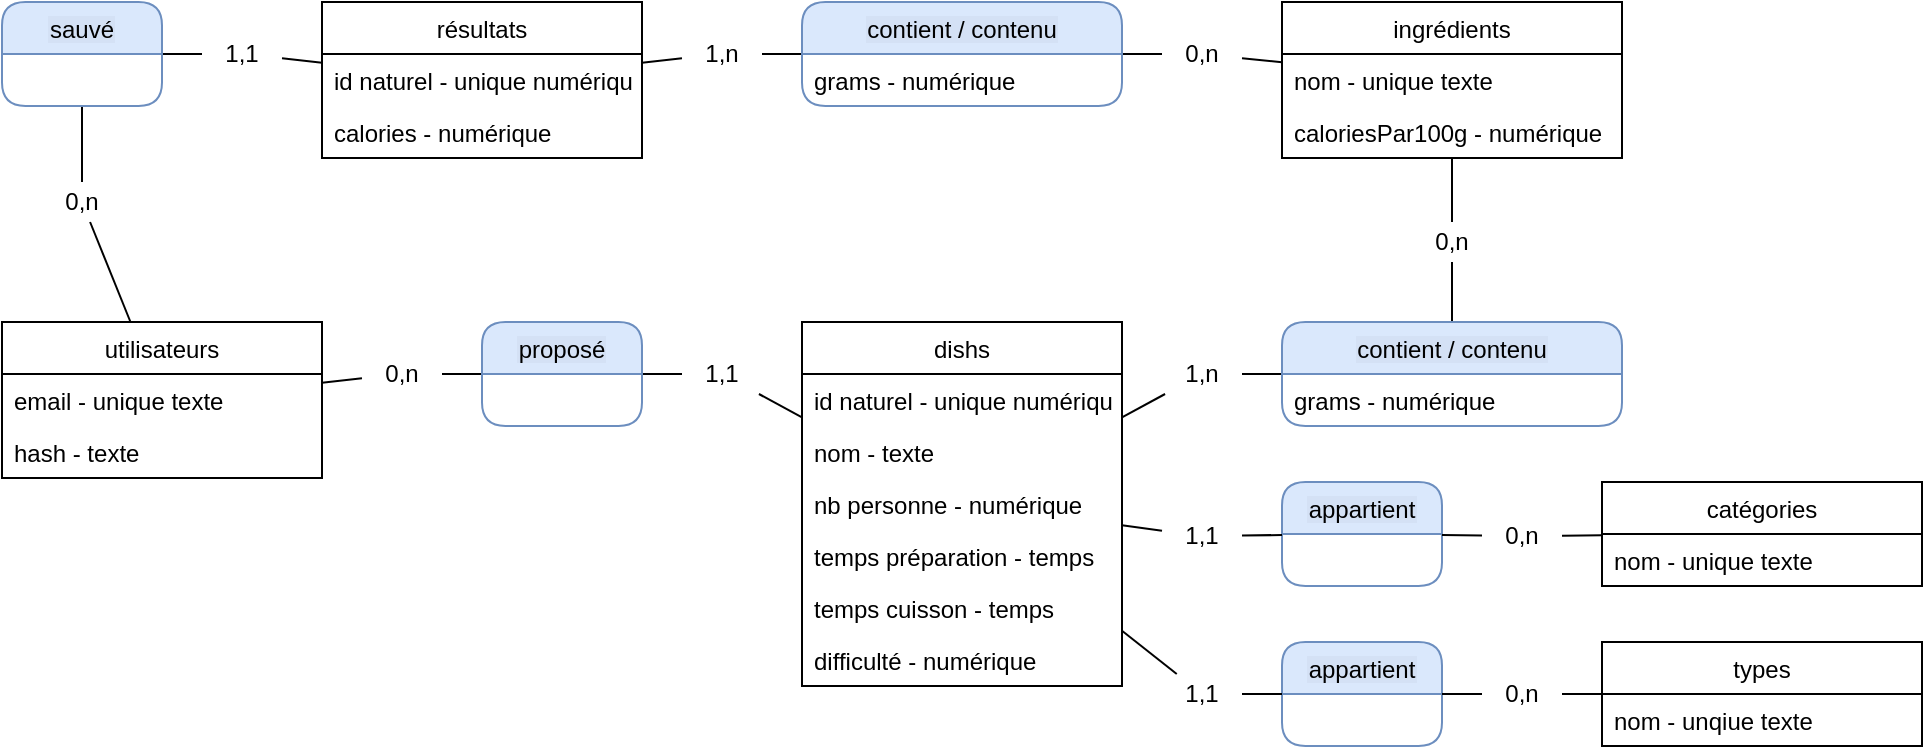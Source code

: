 <mxfile version="12.9.9" type="device"><diagram id="Kcya5turFHt8g5aVRGxF" name="Page-1"><mxGraphModel dx="1422" dy="822" grid="1" gridSize="10" guides="1" tooltips="1" connect="1" arrows="1" fold="1" page="1" pageScale="1" pageWidth="1169" pageHeight="827" math="0" shadow="0"><root><mxCell id="0"/><mxCell id="1" parent="0"/><mxCell id="DD8vVsJfa_d6FulXcpko-52" value="" style="endArrow=none;html=1;" parent="1" source="DD8vVsJfa_d6FulXcpko-54" target="DD8vVsJfa_d6FulXcpko-80" edge="1"><mxGeometry width="50" height="50" relative="1" as="geometry"><mxPoint x="550" y="300" as="sourcePoint"/><mxPoint x="425" y="220" as="targetPoint"/></mxGeometry></mxCell><mxCell id="DD8vVsJfa_d6FulXcpko-54" value="0,n" style="text;html=1;strokeColor=none;fillColor=none;align=center;verticalAlign=middle;whiteSpace=wrap;rounded=0;" parent="1" vertex="1"><mxGeometry x="300" y="176" width="40" height="20" as="geometry"/></mxCell><mxCell id="DD8vVsJfa_d6FulXcpko-55" value="" style="endArrow=none;html=1;" parent="1" source="DD8vVsJfa_d6FulXcpko-73" target="DD8vVsJfa_d6FulXcpko-54" edge="1"><mxGeometry width="50" height="50" relative="1" as="geometry"><mxPoint x="338.158" y="290" as="sourcePoint"/><mxPoint x="505" y="278.265" as="targetPoint"/></mxGeometry></mxCell><mxCell id="DD8vVsJfa_d6FulXcpko-65" value="" style="endArrow=none;html=1;" parent="1" source="DD8vVsJfa_d6FulXcpko-66" target="DD8vVsJfa_d6FulXcpko-25" edge="1"><mxGeometry width="50" height="50" relative="1" as="geometry"><mxPoint x="370" y="300" as="sourcePoint"/><mxPoint x="420" y="250" as="targetPoint"/></mxGeometry></mxCell><mxCell id="DD8vVsJfa_d6FulXcpko-66" value="1,1" style="text;html=1;strokeColor=none;fillColor=none;align=center;verticalAlign=middle;whiteSpace=wrap;rounded=0;shadow=0;glass=0;comic=0;" parent="1" vertex="1"><mxGeometry x="460" y="176" width="40" height="20" as="geometry"/></mxCell><mxCell id="DD8vVsJfa_d6FulXcpko-67" value="" style="endArrow=none;html=1;" parent="1" source="DD8vVsJfa_d6FulXcpko-80" target="DD8vVsJfa_d6FulXcpko-66" edge="1"><mxGeometry width="50" height="50" relative="1" as="geometry"><mxPoint x="442.143" y="220" as="sourcePoint"/><mxPoint x="505" y="258.135" as="targetPoint"/></mxGeometry></mxCell><mxCell id="DD8vVsJfa_d6FulXcpko-73" value="utilisateurs" style="swimlane;fontStyle=0;childLayout=stackLayout;horizontal=1;startSize=26;fillColor=none;horizontalStack=0;resizeParent=1;resizeParentMax=0;resizeLast=0;collapsible=1;marginBottom=0;" parent="1" vertex="1"><mxGeometry x="120" y="160" width="160" height="78" as="geometry"/></mxCell><mxCell id="DD8vVsJfa_d6FulXcpko-74" value="email - unique texte" style="text;strokeColor=none;fillColor=none;align=left;verticalAlign=top;spacingLeft=4;spacingRight=4;overflow=hidden;rotatable=0;points=[[0,0.5],[1,0.5]];portConstraint=eastwest;" parent="DD8vVsJfa_d6FulXcpko-73" vertex="1"><mxGeometry y="26" width="160" height="26" as="geometry"/></mxCell><mxCell id="DD8vVsJfa_d6FulXcpko-75" value="hash - texte" style="text;strokeColor=none;fillColor=none;align=left;verticalAlign=top;spacingLeft=4;spacingRight=4;overflow=hidden;rotatable=0;points=[[0,0.5],[1,0.5]];portConstraint=eastwest;" parent="DD8vVsJfa_d6FulXcpko-73" vertex="1"><mxGeometry y="52" width="160" height="26" as="geometry"/></mxCell><mxCell id="DD8vVsJfa_d6FulXcpko-25" value="dishs" style="swimlane;fontStyle=0;childLayout=stackLayout;horizontal=1;startSize=26;fillColor=none;horizontalStack=0;resizeParent=1;resizeParentMax=0;resizeLast=0;collapsible=1;marginBottom=0;" parent="1" vertex="1"><mxGeometry x="520" y="160" width="160" height="182" as="geometry"/></mxCell><mxCell id="4mqWZ11qTlK5ELkRvIkW-2" value="id naturel - unique numérique" style="text;strokeColor=none;fillColor=none;align=left;verticalAlign=top;spacingLeft=4;spacingRight=4;overflow=hidden;rotatable=0;points=[[0,0.5],[1,0.5]];portConstraint=eastwest;" vertex="1" parent="DD8vVsJfa_d6FulXcpko-25"><mxGeometry y="26" width="160" height="26" as="geometry"/></mxCell><mxCell id="DD8vVsJfa_d6FulXcpko-27" value="nom - texte" style="text;strokeColor=none;fillColor=none;align=left;verticalAlign=top;spacingLeft=4;spacingRight=4;overflow=hidden;rotatable=0;points=[[0,0.5],[1,0.5]];portConstraint=eastwest;" parent="DD8vVsJfa_d6FulXcpko-25" vertex="1"><mxGeometry y="52" width="160" height="26" as="geometry"/></mxCell><mxCell id="DD8vVsJfa_d6FulXcpko-28" value="nb personne - numérique" style="text;strokeColor=none;fillColor=none;align=left;verticalAlign=top;spacingLeft=4;spacingRight=4;overflow=hidden;rotatable=0;points=[[0,0.5],[1,0.5]];portConstraint=eastwest;" parent="DD8vVsJfa_d6FulXcpko-25" vertex="1"><mxGeometry y="78" width="160" height="26" as="geometry"/></mxCell><mxCell id="DD8vVsJfa_d6FulXcpko-29" value="temps préparation - temps" style="text;strokeColor=none;fillColor=none;align=left;verticalAlign=top;spacingLeft=4;spacingRight=4;overflow=hidden;rotatable=0;points=[[0,0.5],[1,0.5]];portConstraint=eastwest;" parent="DD8vVsJfa_d6FulXcpko-25" vertex="1"><mxGeometry y="104" width="160" height="26" as="geometry"/></mxCell><mxCell id="DD8vVsJfa_d6FulXcpko-30" value="temps cuisson - temps" style="text;strokeColor=none;fillColor=none;align=left;verticalAlign=top;spacingLeft=4;spacingRight=4;overflow=hidden;rotatable=0;points=[[0,0.5],[1,0.5]];portConstraint=eastwest;" parent="DD8vVsJfa_d6FulXcpko-25" vertex="1"><mxGeometry y="130" width="160" height="26" as="geometry"/></mxCell><mxCell id="DD8vVsJfa_d6FulXcpko-31" value="difficulté - numérique" style="text;strokeColor=none;fillColor=none;align=left;verticalAlign=top;spacingLeft=4;spacingRight=4;overflow=hidden;rotatable=0;points=[[0,0.5],[1,0.5]];portConstraint=eastwest;" parent="DD8vVsJfa_d6FulXcpko-25" vertex="1"><mxGeometry y="156" width="160" height="26" as="geometry"/></mxCell><mxCell id="DD8vVsJfa_d6FulXcpko-86" value="" style="endArrow=none;html=1;" parent="1" source="DD8vVsJfa_d6FulXcpko-88" target="DD8vVsJfa_d6FulXcpko-73" edge="1"><mxGeometry width="50" height="50" relative="1" as="geometry"><mxPoint x="170" y="170" as="sourcePoint"/><mxPoint x="220" y="120" as="targetPoint"/></mxGeometry></mxCell><mxCell id="DD8vVsJfa_d6FulXcpko-87" value="" style="endArrow=none;html=1;" parent="1" source="DD8vVsJfa_d6FulXcpko-90" target="DD8vVsJfa_d6FulXcpko-6" edge="1"><mxGeometry width="50" height="50" relative="1" as="geometry"><mxPoint x="108.035" y="62" as="sourcePoint"/><mxPoint x="182.948" y="170" as="targetPoint"/></mxGeometry></mxCell><mxCell id="DD8vVsJfa_d6FulXcpko-88" value="0,n" style="text;html=1;align=center;verticalAlign=middle;whiteSpace=wrap;rounded=0;shadow=0;glass=0;comic=0;labelBackgroundColor=none;" parent="1" vertex="1"><mxGeometry x="140" y="90" width="40" height="20" as="geometry"/></mxCell><mxCell id="DD8vVsJfa_d6FulXcpko-89" value="" style="endArrow=none;html=1;" parent="1" source="DD8vVsJfa_d6FulXcpko-85" target="DD8vVsJfa_d6FulXcpko-88" edge="1"><mxGeometry width="50" height="50" relative="1" as="geometry"><mxPoint x="132.023" y="52" as="sourcePoint"/><mxPoint x="181.965" y="160" as="targetPoint"/></mxGeometry></mxCell><mxCell id="DD8vVsJfa_d6FulXcpko-90" value="1,1" style="text;html=1;strokeColor=none;fillColor=none;align=center;verticalAlign=middle;whiteSpace=wrap;rounded=0;shadow=0;glass=0;comic=0;labelBackgroundColor=none;" parent="1" vertex="1"><mxGeometry x="220" y="16" width="40" height="20" as="geometry"/></mxCell><mxCell id="DD8vVsJfa_d6FulXcpko-91" value="" style="endArrow=none;html=1;" parent="1" source="DD8vVsJfa_d6FulXcpko-85" target="DD8vVsJfa_d6FulXcpko-90" edge="1"><mxGeometry width="50" height="50" relative="1" as="geometry"><mxPoint x="160" y="26.0" as="sourcePoint"/><mxPoint x="240" y="26.0" as="targetPoint"/></mxGeometry></mxCell><mxCell id="DD8vVsJfa_d6FulXcpko-93" value="" style="endArrow=none;html=1;" parent="1" source="DD8vVsJfa_d6FulXcpko-97" target="DD8vVsJfa_d6FulXcpko-92" edge="1"><mxGeometry width="50" height="50" relative="1" as="geometry"><mxPoint x="460" y="170" as="sourcePoint"/><mxPoint x="510" y="120" as="targetPoint"/></mxGeometry></mxCell><mxCell id="DD8vVsJfa_d6FulXcpko-94" value="" style="endArrow=none;html=1;" parent="1" source="DD8vVsJfa_d6FulXcpko-95" target="DD8vVsJfa_d6FulXcpko-12" edge="1"><mxGeometry width="50" height="50" relative="1" as="geometry"><mxPoint x="690" y="170" as="sourcePoint"/><mxPoint x="740" y="120" as="targetPoint"/></mxGeometry></mxCell><mxCell id="DD8vVsJfa_d6FulXcpko-95" value="0,n" style="text;html=1;strokeColor=none;fillColor=none;align=center;verticalAlign=middle;whiteSpace=wrap;rounded=0;shadow=0;glass=0;comic=0;labelBackgroundColor=none;" parent="1" vertex="1"><mxGeometry x="700" y="16" width="40" height="20" as="geometry"/></mxCell><mxCell id="DD8vVsJfa_d6FulXcpko-96" value="" style="endArrow=none;html=1;" parent="1" source="DD8vVsJfa_d6FulXcpko-92" target="DD8vVsJfa_d6FulXcpko-95" edge="1"><mxGeometry width="50" height="50" relative="1" as="geometry"><mxPoint x="560" y="28.6" as="sourcePoint"/><mxPoint x="640" y="33.8" as="targetPoint"/></mxGeometry></mxCell><mxCell id="DD8vVsJfa_d6FulXcpko-97" value="1,n" style="text;html=1;strokeColor=none;fillColor=none;align=center;verticalAlign=middle;whiteSpace=wrap;rounded=0;shadow=0;glass=0;comic=0;labelBackgroundColor=none;" parent="1" vertex="1"><mxGeometry x="460" y="16" width="40" height="20" as="geometry"/></mxCell><mxCell id="DD8vVsJfa_d6FulXcpko-98" value="" style="endArrow=none;html=1;" parent="1" source="DD8vVsJfa_d6FulXcpko-6" target="DD8vVsJfa_d6FulXcpko-97" edge="1"><mxGeometry width="50" height="50" relative="1" as="geometry"><mxPoint x="400" y="26.0" as="sourcePoint"/><mxPoint x="480" y="26.0" as="targetPoint"/></mxGeometry></mxCell><mxCell id="DD8vVsJfa_d6FulXcpko-100" value="appartient" style="swimlane;fontStyle=0;childLayout=stackLayout;horizontal=1;startSize=26;horizontalStack=0;resizeParent=1;resizeParentMax=0;resizeLast=0;collapsible=1;marginBottom=0;rounded=1;labelBackgroundColor=#D4E1F5;fillColor=#dae8fc;strokeColor=#6c8ebf;" parent="1" vertex="1"><mxGeometry x="760" y="240" width="80" height="52" as="geometry"/></mxCell><mxCell id="DD8vVsJfa_d6FulXcpko-43" value="catégories" style="swimlane;fontStyle=0;childLayout=stackLayout;horizontal=1;startSize=26;fillColor=none;horizontalStack=0;resizeParent=1;resizeParentMax=0;resizeLast=0;collapsible=1;marginBottom=0;" parent="1" vertex="1"><mxGeometry x="920" y="240" width="160" height="52" as="geometry"/></mxCell><mxCell id="DD8vVsJfa_d6FulXcpko-45" value="nom - unique texte" style="text;strokeColor=none;fillColor=none;align=left;verticalAlign=top;spacingLeft=4;spacingRight=4;overflow=hidden;rotatable=0;points=[[0,0.5],[1,0.5]];portConstraint=eastwest;" parent="DD8vVsJfa_d6FulXcpko-43" vertex="1"><mxGeometry y="26" width="160" height="26" as="geometry"/></mxCell><mxCell id="DD8vVsJfa_d6FulXcpko-47" value="types" style="swimlane;fontStyle=0;childLayout=stackLayout;horizontal=1;startSize=26;fillColor=none;horizontalStack=0;resizeParent=1;resizeParentMax=0;resizeLast=0;collapsible=1;marginBottom=0;" parent="1" vertex="1"><mxGeometry x="920" y="320" width="160" height="52" as="geometry"/></mxCell><mxCell id="DD8vVsJfa_d6FulXcpko-49" value="nom - unqiue texte" style="text;strokeColor=none;fillColor=none;align=left;verticalAlign=top;spacingLeft=4;spacingRight=4;overflow=hidden;rotatable=0;points=[[0,0.5],[1,0.5]];portConstraint=eastwest;" parent="DD8vVsJfa_d6FulXcpko-47" vertex="1"><mxGeometry y="26" width="160" height="26" as="geometry"/></mxCell><mxCell id="DD8vVsJfa_d6FulXcpko-109" value="" style="endArrow=none;html=1;" parent="1" source="DD8vVsJfa_d6FulXcpko-111" target="DD8vVsJfa_d6FulXcpko-99" edge="1"><mxGeometry width="50" height="50" relative="1" as="geometry"><mxPoint x="760" y="290" as="sourcePoint"/><mxPoint x="810" y="240" as="targetPoint"/></mxGeometry></mxCell><mxCell id="DD8vVsJfa_d6FulXcpko-110" value="" style="endArrow=none;html=1;" parent="1" source="DD8vVsJfa_d6FulXcpko-113" target="DD8vVsJfa_d6FulXcpko-99" edge="1"><mxGeometry width="50" height="50" relative="1" as="geometry"><mxPoint x="690" y="226.714" as="sourcePoint"/><mxPoint x="794.333" y="182.0" as="targetPoint"/></mxGeometry></mxCell><mxCell id="DD8vVsJfa_d6FulXcpko-111" value="1,n" style="text;html=1;strokeColor=none;fillColor=none;align=center;verticalAlign=middle;whiteSpace=wrap;rounded=0;shadow=0;glass=0;comic=0;labelBackgroundColor=none;" parent="1" vertex="1"><mxGeometry x="700" y="176" width="40" height="20" as="geometry"/></mxCell><mxCell id="DD8vVsJfa_d6FulXcpko-112" value="" style="endArrow=none;html=1;" parent="1" source="DD8vVsJfa_d6FulXcpko-25" target="DD8vVsJfa_d6FulXcpko-111" edge="1"><mxGeometry width="50" height="50" relative="1" as="geometry"><mxPoint x="680" y="216.714" as="sourcePoint"/><mxPoint x="784.333" y="172.0" as="targetPoint"/></mxGeometry></mxCell><mxCell id="DD8vVsJfa_d6FulXcpko-113" value="0,n" style="text;html=1;strokeColor=none;fillColor=none;align=center;verticalAlign=middle;whiteSpace=wrap;rounded=0;shadow=0;glass=0;comic=0;labelBackgroundColor=none;" parent="1" vertex="1"><mxGeometry x="825" y="110" width="40" height="20" as="geometry"/></mxCell><mxCell id="DD8vVsJfa_d6FulXcpko-114" value="" style="endArrow=none;html=1;" parent="1" source="DD8vVsJfa_d6FulXcpko-12" target="DD8vVsJfa_d6FulXcpko-113" edge="1"><mxGeometry width="50" height="50" relative="1" as="geometry"><mxPoint x="768.738" y="78.0" as="sourcePoint"/><mxPoint x="815.841" y="120" as="targetPoint"/></mxGeometry></mxCell><mxCell id="DD8vVsJfa_d6FulXcpko-117" value="" style="endArrow=none;html=1;" parent="1" source="DD8vVsJfa_d6FulXcpko-124" target="DD8vVsJfa_d6FulXcpko-100" edge="1"><mxGeometry width="50" height="50" relative="1" as="geometry"><mxPoint x="780" y="310" as="sourcePoint"/><mxPoint x="830" y="260" as="targetPoint"/></mxGeometry></mxCell><mxCell id="DD8vVsJfa_d6FulXcpko-118" value="appartient" style="swimlane;fontStyle=0;childLayout=stackLayout;horizontal=1;startSize=26;horizontalStack=0;resizeParent=1;resizeParentMax=0;resizeLast=0;collapsible=1;marginBottom=0;rounded=1;labelBackgroundColor=#D4E1F5;fillColor=#dae8fc;strokeColor=#6c8ebf;" parent="1" vertex="1"><mxGeometry x="760" y="320" width="80" height="52" as="geometry"/></mxCell><mxCell id="DD8vVsJfa_d6FulXcpko-119" value="" style="endArrow=none;html=1;" parent="1" source="DD8vVsJfa_d6FulXcpko-126" target="DD8vVsJfa_d6FulXcpko-118" edge="1"><mxGeometry width="50" height="50" relative="1" as="geometry"><mxPoint x="780" y="310" as="sourcePoint"/><mxPoint x="830" y="260" as="targetPoint"/></mxGeometry></mxCell><mxCell id="DD8vVsJfa_d6FulXcpko-120" value="" style="endArrow=none;html=1;" parent="1" source="DD8vVsJfa_d6FulXcpko-128" target="DD8vVsJfa_d6FulXcpko-47" edge="1"><mxGeometry width="50" height="50" relative="1" as="geometry"><mxPoint x="780" y="310" as="sourcePoint"/><mxPoint x="830" y="260" as="targetPoint"/></mxGeometry></mxCell><mxCell id="DD8vVsJfa_d6FulXcpko-121" value="" style="endArrow=none;html=1;" parent="1" source="DD8vVsJfa_d6FulXcpko-122" target="DD8vVsJfa_d6FulXcpko-43" edge="1"><mxGeometry width="50" height="50" relative="1" as="geometry"><mxPoint x="780" y="310" as="sourcePoint"/><mxPoint x="830" y="260" as="targetPoint"/></mxGeometry></mxCell><mxCell id="DD8vVsJfa_d6FulXcpko-122" value="0,n" style="text;html=1;strokeColor=none;fillColor=none;align=center;verticalAlign=middle;whiteSpace=wrap;rounded=0;shadow=0;glass=0;comic=0;labelBackgroundColor=none;" parent="1" vertex="1"><mxGeometry x="860" y="257" width="40" height="20" as="geometry"/></mxCell><mxCell id="DD8vVsJfa_d6FulXcpko-123" value="" style="endArrow=none;html=1;" parent="1" source="DD8vVsJfa_d6FulXcpko-100" target="DD8vVsJfa_d6FulXcpko-122" edge="1"><mxGeometry width="50" height="50" relative="1" as="geometry"><mxPoint x="840" y="266" as="sourcePoint"/><mxPoint x="920" y="266" as="targetPoint"/></mxGeometry></mxCell><mxCell id="DD8vVsJfa_d6FulXcpko-124" value="1,1" style="text;html=1;strokeColor=none;fillColor=none;align=center;verticalAlign=middle;whiteSpace=wrap;rounded=0;shadow=0;glass=0;comic=0;labelBackgroundColor=none;" parent="1" vertex="1"><mxGeometry x="700" y="257" width="40" height="20" as="geometry"/></mxCell><mxCell id="DD8vVsJfa_d6FulXcpko-125" value="" style="endArrow=none;html=1;" parent="1" source="DD8vVsJfa_d6FulXcpko-25" target="DD8vVsJfa_d6FulXcpko-124" edge="1"><mxGeometry width="50" height="50" relative="1" as="geometry"><mxPoint x="680" y="257" as="sourcePoint"/><mxPoint x="760" y="263" as="targetPoint"/></mxGeometry></mxCell><mxCell id="DD8vVsJfa_d6FulXcpko-126" value="1,1" style="text;html=1;strokeColor=none;fillColor=none;align=center;verticalAlign=middle;whiteSpace=wrap;rounded=0;shadow=0;glass=0;comic=0;labelBackgroundColor=none;" parent="1" vertex="1"><mxGeometry x="700" y="336" width="40" height="20" as="geometry"/></mxCell><mxCell id="DD8vVsJfa_d6FulXcpko-127" value="" style="endArrow=none;html=1;" parent="1" source="DD8vVsJfa_d6FulXcpko-25" target="DD8vVsJfa_d6FulXcpko-126" edge="1"><mxGeometry width="50" height="50" relative="1" as="geometry"><mxPoint x="680" y="289" as="sourcePoint"/><mxPoint x="760" y="327" as="targetPoint"/></mxGeometry></mxCell><mxCell id="DD8vVsJfa_d6FulXcpko-128" value="0,n" style="text;html=1;strokeColor=none;fillColor=none;align=center;verticalAlign=middle;whiteSpace=wrap;rounded=0;shadow=0;glass=0;comic=0;labelBackgroundColor=none;" parent="1" vertex="1"><mxGeometry x="860" y="336" width="40" height="20" as="geometry"/></mxCell><mxCell id="DD8vVsJfa_d6FulXcpko-129" value="" style="endArrow=none;html=1;" parent="1" source="DD8vVsJfa_d6FulXcpko-118" target="DD8vVsJfa_d6FulXcpko-128" edge="1"><mxGeometry width="50" height="50" relative="1" as="geometry"><mxPoint x="840" y="346" as="sourcePoint"/><mxPoint x="920" y="346" as="targetPoint"/></mxGeometry></mxCell><mxCell id="DD8vVsJfa_d6FulXcpko-99" value="contient / contenu" style="swimlane;fontStyle=0;childLayout=stackLayout;horizontal=1;startSize=26;horizontalStack=0;resizeParent=1;resizeParentMax=0;resizeLast=0;collapsible=1;marginBottom=0;rounded=1;labelBackgroundColor=#D4E1F5;fillColor=#dae8fc;strokeColor=#6c8ebf;" parent="1" vertex="1"><mxGeometry x="760" y="160" width="170" height="52" as="geometry"/></mxCell><mxCell id="DD8vVsJfa_d6FulXcpko-108" value="grams - numérique" style="text;strokeColor=none;fillColor=none;align=left;verticalAlign=top;spacingLeft=4;spacingRight=4;overflow=hidden;rotatable=0;points=[[0,0.5],[1,0.5]];portConstraint=eastwest;" parent="DD8vVsJfa_d6FulXcpko-99" vertex="1"><mxGeometry y="26" width="170" height="26" as="geometry"/></mxCell><mxCell id="DD8vVsJfa_d6FulXcpko-12" value="ingrédients" style="swimlane;fontStyle=0;childLayout=stackLayout;horizontal=1;startSize=26;fillColor=none;horizontalStack=0;resizeParent=1;resizeParentMax=0;resizeLast=0;collapsible=1;marginBottom=0;" parent="1" vertex="1"><mxGeometry x="760" width="170" height="78" as="geometry"/></mxCell><mxCell id="DD8vVsJfa_d6FulXcpko-14" value="nom - unique texte" style="text;strokeColor=none;fillColor=none;align=left;verticalAlign=top;spacingLeft=4;spacingRight=4;overflow=hidden;rotatable=0;points=[[0,0.5],[1,0.5]];portConstraint=eastwest;" parent="DD8vVsJfa_d6FulXcpko-12" vertex="1"><mxGeometry y="26" width="170" height="26" as="geometry"/></mxCell><mxCell id="DD8vVsJfa_d6FulXcpko-15" value="caloriesPar100g - numérique" style="text;strokeColor=none;fillColor=none;align=left;verticalAlign=top;spacingLeft=4;spacingRight=4;overflow=hidden;rotatable=0;points=[[0,0.5],[1,0.5]];portConstraint=eastwest;" parent="DD8vVsJfa_d6FulXcpko-12" vertex="1"><mxGeometry y="52" width="170" height="26" as="geometry"/></mxCell><mxCell id="DD8vVsJfa_d6FulXcpko-92" value="contient / contenu" style="swimlane;fontStyle=0;childLayout=stackLayout;horizontal=1;startSize=26;horizontalStack=0;resizeParent=1;resizeParentMax=0;resizeLast=0;collapsible=1;marginBottom=0;rounded=1;labelBackgroundColor=#D4E1F5;fillColor=#dae8fc;strokeColor=#6c8ebf;" parent="1" vertex="1"><mxGeometry x="520" width="160" height="52" as="geometry"/></mxCell><mxCell id="DD8vVsJfa_d6FulXcpko-116" value="grams - numérique" style="text;strokeColor=none;fillColor=none;align=left;verticalAlign=top;spacingLeft=4;spacingRight=4;overflow=hidden;rotatable=0;points=[[0,0.5],[1,0.5]];portConstraint=eastwest;" parent="DD8vVsJfa_d6FulXcpko-92" vertex="1"><mxGeometry y="26" width="160" height="26" as="geometry"/></mxCell><mxCell id="DD8vVsJfa_d6FulXcpko-6" value="résultats" style="swimlane;fontStyle=0;childLayout=stackLayout;horizontal=1;startSize=26;fillColor=none;horizontalStack=0;resizeParent=1;resizeParentMax=0;resizeLast=0;collapsible=1;marginBottom=0;" parent="1" vertex="1"><mxGeometry x="280" width="160" height="78" as="geometry"/></mxCell><mxCell id="4mqWZ11qTlK5ELkRvIkW-1" value="id naturel - unique numérique" style="text;strokeColor=none;fillColor=none;align=left;verticalAlign=top;spacingLeft=4;spacingRight=4;overflow=hidden;rotatable=0;points=[[0,0.5],[1,0.5]];portConstraint=eastwest;" vertex="1" parent="DD8vVsJfa_d6FulXcpko-6"><mxGeometry y="26" width="160" height="26" as="geometry"/></mxCell><mxCell id="DD8vVsJfa_d6FulXcpko-8" value="calories - numérique" style="text;strokeColor=none;fillColor=none;align=left;verticalAlign=top;spacingLeft=4;spacingRight=4;overflow=hidden;rotatable=0;points=[[0,0.5],[1,0.5]];portConstraint=eastwest;" parent="DD8vVsJfa_d6FulXcpko-6" vertex="1"><mxGeometry y="52" width="160" height="26" as="geometry"/></mxCell><mxCell id="DD8vVsJfa_d6FulXcpko-85" value="sauvé" style="swimlane;fontStyle=0;childLayout=stackLayout;horizontal=1;startSize=26;horizontalStack=0;resizeParent=1;resizeParentMax=0;resizeLast=0;collapsible=1;marginBottom=0;rounded=1;labelBackgroundColor=#D4E1F5;fillColor=#dae8fc;strokeColor=#6c8ebf;" parent="1" vertex="1"><mxGeometry x="120" width="80" height="52" as="geometry"/></mxCell><mxCell id="DD8vVsJfa_d6FulXcpko-80" value="proposé" style="swimlane;fontStyle=0;childLayout=stackLayout;horizontal=1;startSize=26;horizontalStack=0;resizeParent=1;resizeParentMax=0;resizeLast=0;collapsible=1;marginBottom=0;rounded=1;labelBackgroundColor=#D4E1F5;fillColor=#dae8fc;strokeColor=#6c8ebf;" parent="1" vertex="1"><mxGeometry x="360" y="160" width="80" height="52" as="geometry"/></mxCell></root></mxGraphModel></diagram></mxfile>